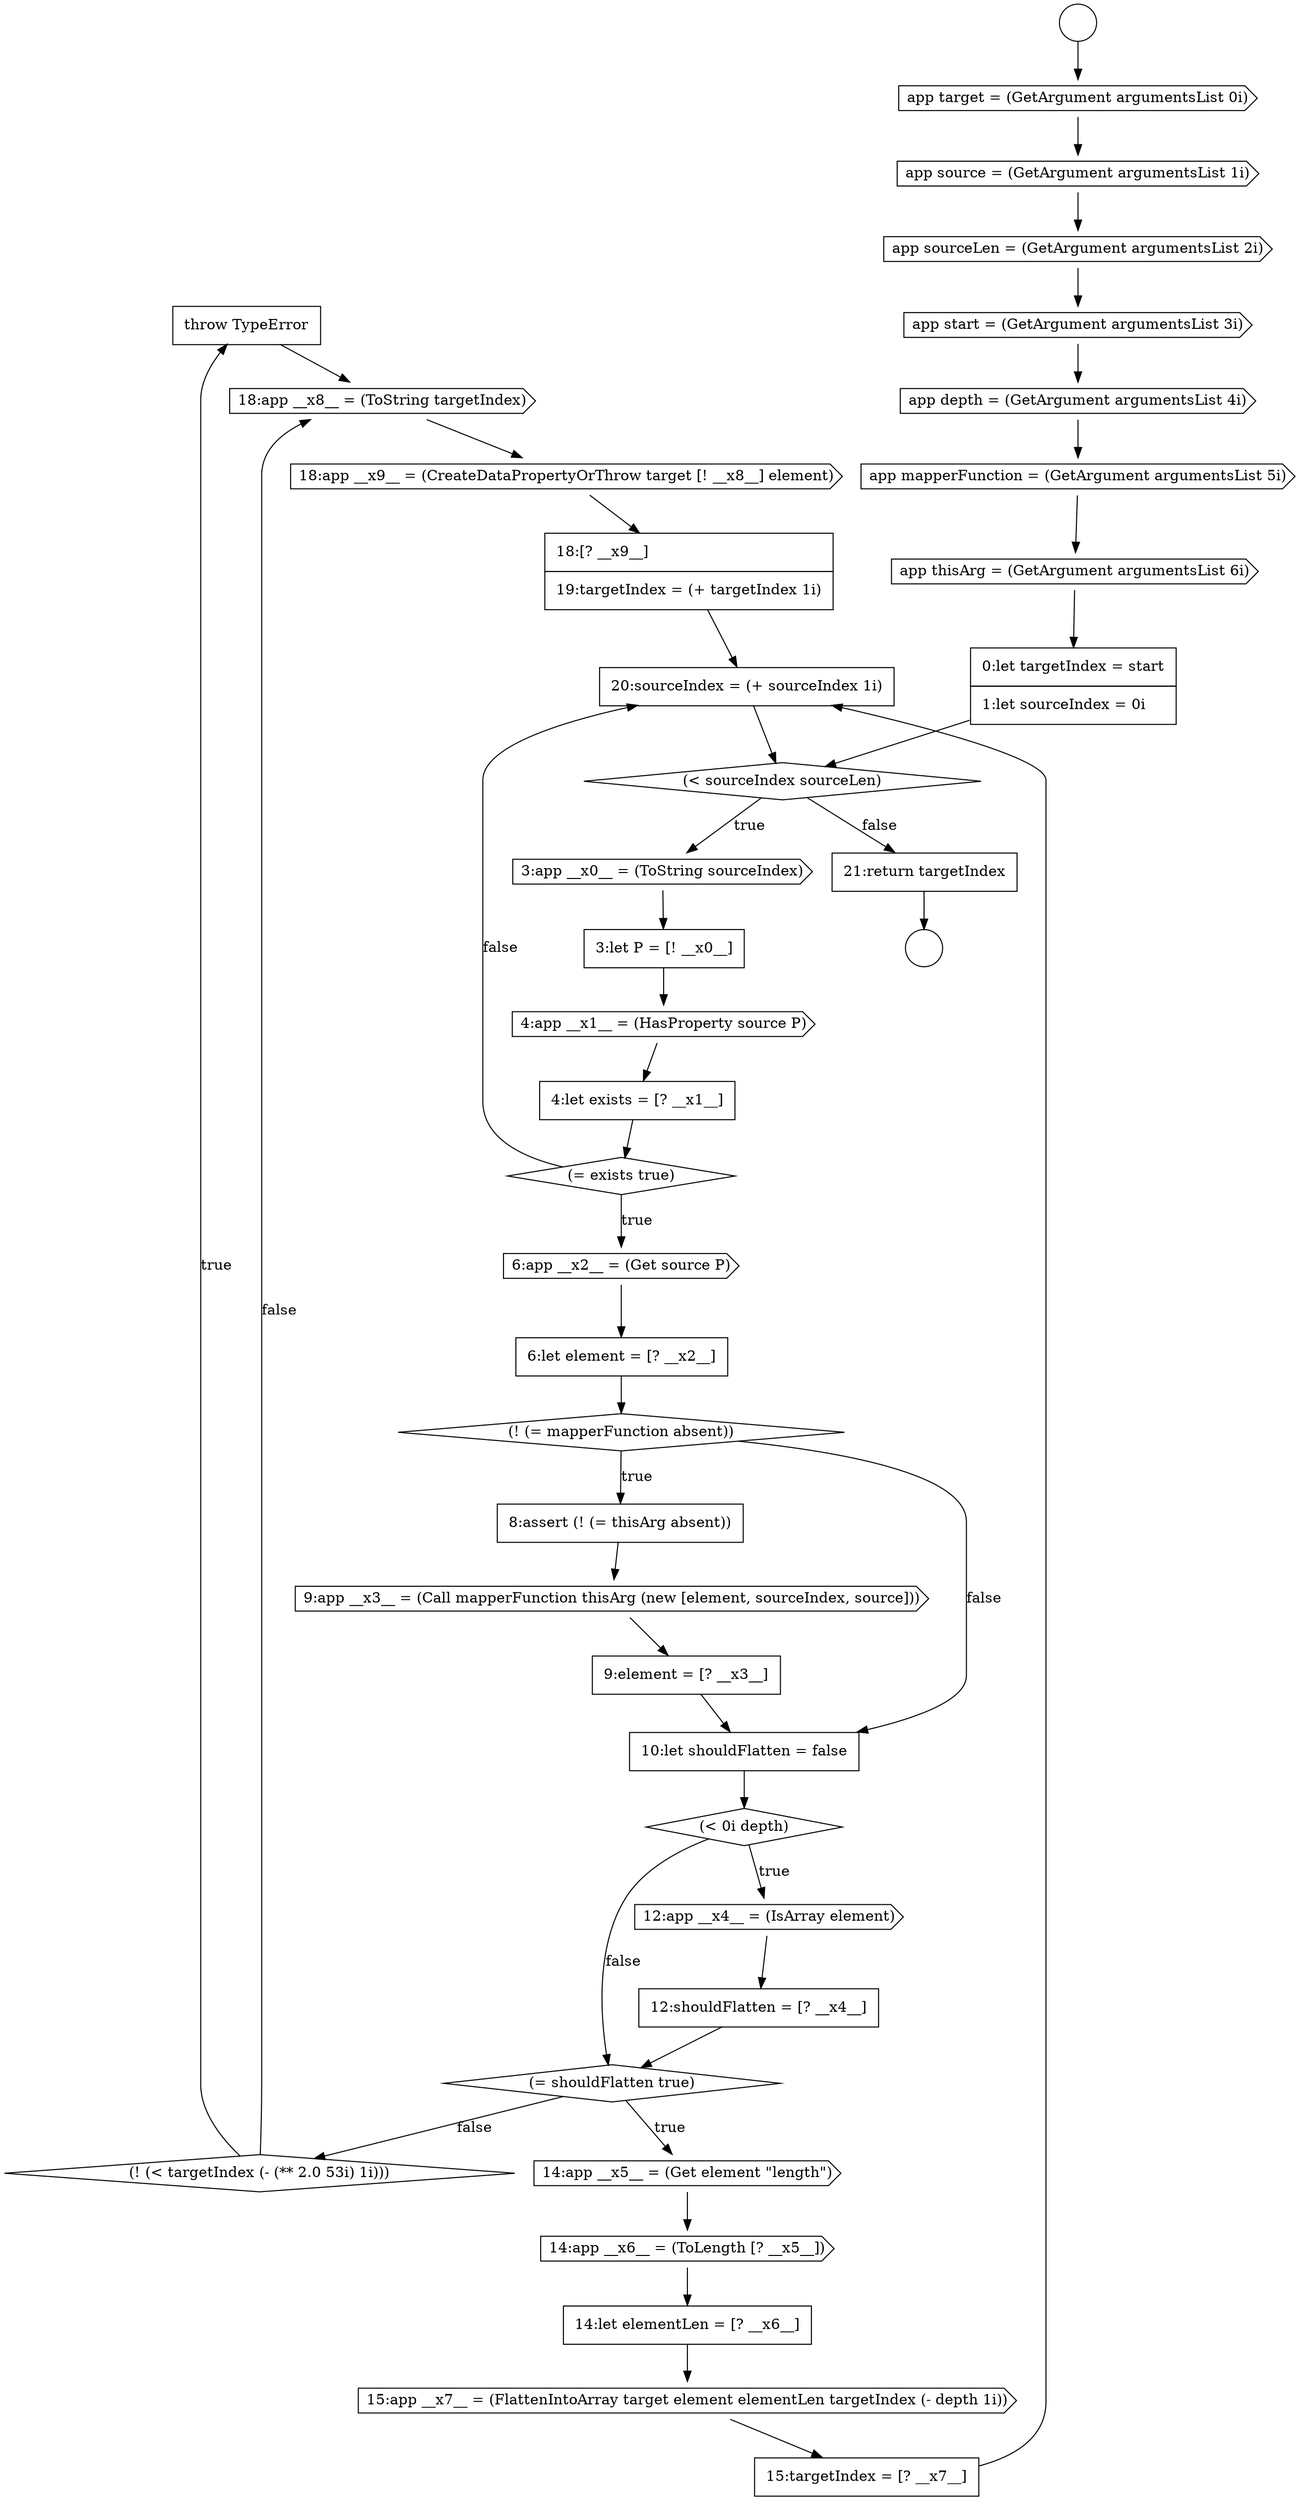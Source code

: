 digraph {
  node15242 [shape=none, margin=0, label=<<font color="black">
    <table border="0" cellborder="1" cellspacing="0" cellpadding="10">
      <tr><td align="left">throw TypeError</td></tr>
    </table>
  </font>> color="black" fillcolor="white" style=filled]
  node15217 [shape=cds, label=<<font color="black">app thisArg = (GetArgument argumentsList 6i)</font>> color="black" fillcolor="white" style=filled]
  node15214 [shape=cds, label=<<font color="black">app start = (GetArgument argumentsList 3i)</font>> color="black" fillcolor="white" style=filled]
  node15221 [shape=none, margin=0, label=<<font color="black">
    <table border="0" cellborder="1" cellspacing="0" cellpadding="10">
      <tr><td align="left">3:let P = [! __x0__]</td></tr>
    </table>
  </font>> color="black" fillcolor="white" style=filled]
  node15215 [shape=cds, label=<<font color="black">app depth = (GetArgument argumentsList 4i)</font>> color="black" fillcolor="white" style=filled]
  node15226 [shape=none, margin=0, label=<<font color="black">
    <table border="0" cellborder="1" cellspacing="0" cellpadding="10">
      <tr><td align="left">6:let element = [? __x2__]</td></tr>
    </table>
  </font>> color="black" fillcolor="white" style=filled]
  node15224 [shape=diamond, label=<<font color="black">(= exists true)</font>> color="black" fillcolor="white" style=filled]
  node15244 [shape=cds, label=<<font color="black">18:app __x9__ = (CreateDataPropertyOrThrow target [! __x8__] element)</font>> color="black" fillcolor="white" style=filled]
  node15227 [shape=diamond, label=<<font color="black">(! (= mapperFunction absent))</font>> color="black" fillcolor="white" style=filled]
  node15220 [shape=cds, label=<<font color="black">3:app __x0__ = (ToString sourceIndex)</font>> color="black" fillcolor="white" style=filled]
  node15223 [shape=none, margin=0, label=<<font color="black">
    <table border="0" cellborder="1" cellspacing="0" cellpadding="10">
      <tr><td align="left">4:let exists = [? __x1__]</td></tr>
    </table>
  </font>> color="black" fillcolor="white" style=filled]
  node15228 [shape=none, margin=0, label=<<font color="black">
    <table border="0" cellborder="1" cellspacing="0" cellpadding="10">
      <tr><td align="left">8:assert (! (= thisArg absent))</td></tr>
    </table>
  </font>> color="black" fillcolor="white" style=filled]
  node15218 [shape=none, margin=0, label=<<font color="black">
    <table border="0" cellborder="1" cellspacing="0" cellpadding="10">
      <tr><td align="left">0:let targetIndex = start</td></tr>
      <tr><td align="left">1:let sourceIndex = 0i</td></tr>
    </table>
  </font>> color="black" fillcolor="white" style=filled]
  node15230 [shape=none, margin=0, label=<<font color="black">
    <table border="0" cellborder="1" cellspacing="0" cellpadding="10">
      <tr><td align="left">9:element = [? __x3__]</td></tr>
    </table>
  </font>> color="black" fillcolor="white" style=filled]
  node15219 [shape=diamond, label=<<font color="black">(&lt; sourceIndex sourceLen)</font>> color="black" fillcolor="white" style=filled]
  node15222 [shape=cds, label=<<font color="black">4:app __x1__ = (HasProperty source P)</font>> color="black" fillcolor="white" style=filled]
  node15239 [shape=cds, label=<<font color="black">15:app __x7__ = (FlattenIntoArray target element elementLen targetIndex (- depth 1i))</font>> color="black" fillcolor="white" style=filled]
  node15229 [shape=cds, label=<<font color="black">9:app __x3__ = (Call mapperFunction thisArg (new [element, sourceIndex, source]))</font>> color="black" fillcolor="white" style=filled]
  node15231 [shape=none, margin=0, label=<<font color="black">
    <table border="0" cellborder="1" cellspacing="0" cellpadding="10">
      <tr><td align="left">10:let shouldFlatten = false</td></tr>
    </table>
  </font>> color="black" fillcolor="white" style=filled]
  node15225 [shape=cds, label=<<font color="black">6:app __x2__ = (Get source P)</font>> color="black" fillcolor="white" style=filled]
  node15246 [shape=none, margin=0, label=<<font color="black">
    <table border="0" cellborder="1" cellspacing="0" cellpadding="10">
      <tr><td align="left">20:sourceIndex = (+ sourceIndex 1i)</td></tr>
    </table>
  </font>> color="black" fillcolor="white" style=filled]
  node15210 [shape=circle label=" " color="black" fillcolor="white" style=filled]
  node15235 [shape=diamond, label=<<font color="black">(= shouldFlatten true)</font>> color="black" fillcolor="white" style=filled]
  node15243 [shape=cds, label=<<font color="black">18:app __x8__ = (ToString targetIndex)</font>> color="black" fillcolor="white" style=filled]
  node15211 [shape=cds, label=<<font color="black">app target = (GetArgument argumentsList 0i)</font>> color="black" fillcolor="white" style=filled]
  node15238 [shape=none, margin=0, label=<<font color="black">
    <table border="0" cellborder="1" cellspacing="0" cellpadding="10">
      <tr><td align="left">14:let elementLen = [? __x6__]</td></tr>
    </table>
  </font>> color="black" fillcolor="white" style=filled]
  node15247 [shape=none, margin=0, label=<<font color="black">
    <table border="0" cellborder="1" cellspacing="0" cellpadding="10">
      <tr><td align="left">21:return targetIndex</td></tr>
    </table>
  </font>> color="black" fillcolor="white" style=filled]
  node15234 [shape=none, margin=0, label=<<font color="black">
    <table border="0" cellborder="1" cellspacing="0" cellpadding="10">
      <tr><td align="left">12:shouldFlatten = [? __x4__]</td></tr>
    </table>
  </font>> color="black" fillcolor="white" style=filled]
  node15232 [shape=diamond, label=<<font color="black">(&lt; 0i depth)</font>> color="black" fillcolor="white" style=filled]
  node15237 [shape=cds, label=<<font color="black">14:app __x6__ = (ToLength [? __x5__])</font>> color="black" fillcolor="white" style=filled]
  node15212 [shape=cds, label=<<font color="black">app source = (GetArgument argumentsList 1i)</font>> color="black" fillcolor="white" style=filled]
  node15233 [shape=cds, label=<<font color="black">12:app __x4__ = (IsArray element)</font>> color="black" fillcolor="white" style=filled]
  node15216 [shape=cds, label=<<font color="black">app mapperFunction = (GetArgument argumentsList 5i)</font>> color="black" fillcolor="white" style=filled]
  node15241 [shape=diamond, label=<<font color="black">(! (&lt; targetIndex (- (** 2.0 53i) 1i)))</font>> color="black" fillcolor="white" style=filled]
  node15240 [shape=none, margin=0, label=<<font color="black">
    <table border="0" cellborder="1" cellspacing="0" cellpadding="10">
      <tr><td align="left">15:targetIndex = [? __x7__]</td></tr>
    </table>
  </font>> color="black" fillcolor="white" style=filled]
  node15236 [shape=cds, label=<<font color="black">14:app __x5__ = (Get element &quot;length&quot;)</font>> color="black" fillcolor="white" style=filled]
  node15213 [shape=cds, label=<<font color="black">app sourceLen = (GetArgument argumentsList 2i)</font>> color="black" fillcolor="white" style=filled]
  node15245 [shape=none, margin=0, label=<<font color="black">
    <table border="0" cellborder="1" cellspacing="0" cellpadding="10">
      <tr><td align="left">18:[? __x9__]</td></tr>
      <tr><td align="left">19:targetIndex = (+ targetIndex 1i)</td></tr>
    </table>
  </font>> color="black" fillcolor="white" style=filled]
  node15209 [shape=circle label=" " color="black" fillcolor="white" style=filled]
  node15211 -> node15212 [ color="black"]
  node15217 -> node15218 [ color="black"]
  node15234 -> node15235 [ color="black"]
  node15240 -> node15246 [ color="black"]
  node15232 -> node15233 [label=<<font color="black">true</font>> color="black"]
  node15232 -> node15235 [label=<<font color="black">false</font>> color="black"]
  node15225 -> node15226 [ color="black"]
  node15245 -> node15246 [ color="black"]
  node15212 -> node15213 [ color="black"]
  node15221 -> node15222 [ color="black"]
  node15224 -> node15225 [label=<<font color="black">true</font>> color="black"]
  node15224 -> node15246 [label=<<font color="black">false</font>> color="black"]
  node15246 -> node15219 [ color="black"]
  node15239 -> node15240 [ color="black"]
  node15218 -> node15219 [ color="black"]
  node15213 -> node15214 [ color="black"]
  node15247 -> node15210 [ color="black"]
  node15241 -> node15242 [label=<<font color="black">true</font>> color="black"]
  node15241 -> node15243 [label=<<font color="black">false</font>> color="black"]
  node15237 -> node15238 [ color="black"]
  node15222 -> node15223 [ color="black"]
  node15228 -> node15229 [ color="black"]
  node15215 -> node15216 [ color="black"]
  node15227 -> node15228 [label=<<font color="black">true</font>> color="black"]
  node15227 -> node15231 [label=<<font color="black">false</font>> color="black"]
  node15220 -> node15221 [ color="black"]
  node15230 -> node15231 [ color="black"]
  node15244 -> node15245 [ color="black"]
  node15242 -> node15243 [ color="black"]
  node15223 -> node15224 [ color="black"]
  node15209 -> node15211 [ color="black"]
  node15236 -> node15237 [ color="black"]
  node15238 -> node15239 [ color="black"]
  node15231 -> node15232 [ color="black"]
  node15243 -> node15244 [ color="black"]
  node15226 -> node15227 [ color="black"]
  node15233 -> node15234 [ color="black"]
  node15229 -> node15230 [ color="black"]
  node15235 -> node15236 [label=<<font color="black">true</font>> color="black"]
  node15235 -> node15241 [label=<<font color="black">false</font>> color="black"]
  node15214 -> node15215 [ color="black"]
  node15216 -> node15217 [ color="black"]
  node15219 -> node15220 [label=<<font color="black">true</font>> color="black"]
  node15219 -> node15247 [label=<<font color="black">false</font>> color="black"]
}
